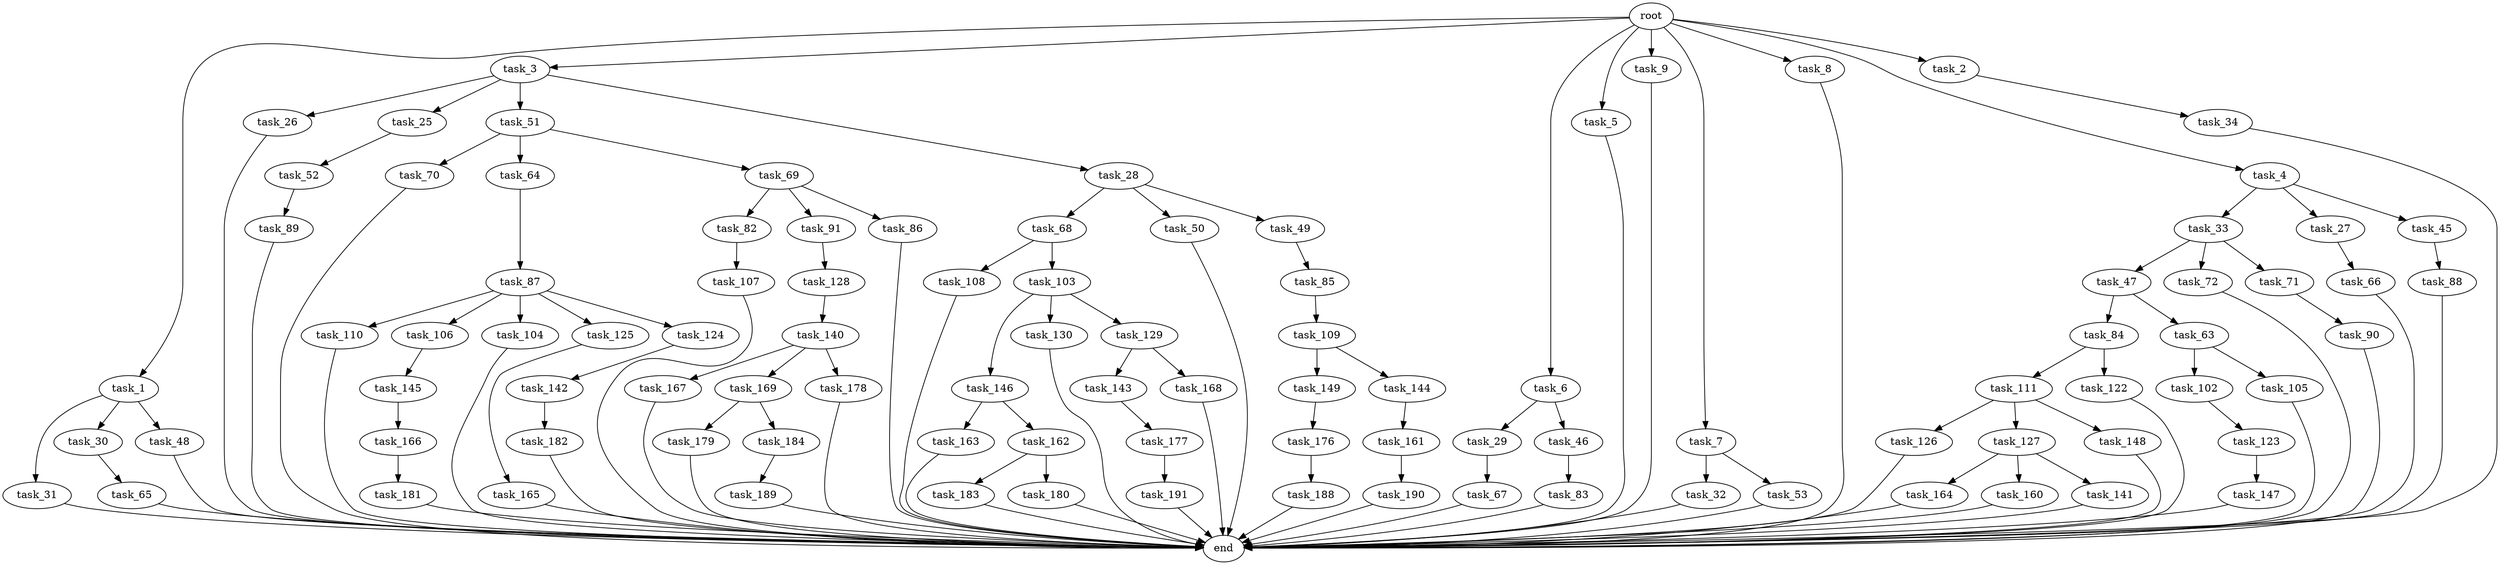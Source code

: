 digraph G {
  task_110 [size="695784701952.000000"];
  task_31 [size="214748364800.000000"];
  task_33 [size="137438953472.000000"];
  task_147 [size="214748364800.000000"];
  task_47 [size="420906795008.000000"];
  task_72 [size="420906795008.000000"];
  task_167 [size="420906795008.000000"];
  task_106 [size="695784701952.000000"];
  task_177 [size="420906795008.000000"];
  task_102 [size="137438953472.000000"];
  task_165 [size="549755813888.000000"];
  task_32 [size="137438953472.000000"];
  task_123 [size="214748364800.000000"];
  task_30 [size="214748364800.000000"];
  task_111 [size="858993459200.000000"];
  task_169 [size="420906795008.000000"];
  end [size="0.000000"];
  task_27 [size="137438953472.000000"];
  task_164 [size="549755813888.000000"];
  task_104 [size="695784701952.000000"];
  task_143 [size="420906795008.000000"];
  task_70 [size="77309411328.000000"];
  task_53 [size="137438953472.000000"];
  task_122 [size="858993459200.000000"];
  task_1 [size="1024.000000"];
  task_66 [size="309237645312.000000"];
  task_3 [size="1024.000000"];
  task_6 [size="1024.000000"];
  task_161 [size="309237645312.000000"];
  task_85 [size="420906795008.000000"];
  task_160 [size="549755813888.000000"];
  task_26 [size="695784701952.000000"];
  task_5 [size="1024.000000"];
  task_141 [size="549755813888.000000"];
  task_25 [size="695784701952.000000"];
  task_145 [size="137438953472.000000"];
  task_166 [size="34359738368.000000"];
  task_183 [size="549755813888.000000"];
  task_188 [size="309237645312.000000"];
  task_51 [size="695784701952.000000"];
  task_146 [size="137438953472.000000"];
  task_34 [size="34359738368.000000"];
  task_9 [size="1024.000000"];
  task_68 [size="137438953472.000000"];
  task_105 [size="137438953472.000000"];
  task_67 [size="34359738368.000000"];
  task_29 [size="549755813888.000000"];
  task_182 [size="309237645312.000000"];
  task_176 [size="695784701952.000000"];
  task_179 [size="34359738368.000000"];
  task_82 [size="77309411328.000000"];
  task_89 [size="214748364800.000000"];
  task_64 [size="77309411328.000000"];
  task_140 [size="420906795008.000000"];
  task_191 [size="420906795008.000000"];
  task_180 [size="549755813888.000000"];
  task_108 [size="137438953472.000000"];
  task_130 [size="137438953472.000000"];
  task_69 [size="77309411328.000000"];
  task_46 [size="549755813888.000000"];
  task_90 [size="309237645312.000000"];
  task_149 [size="214748364800.000000"];
  task_91 [size="77309411328.000000"];
  task_125 [size="695784701952.000000"];
  task_189 [size="34359738368.000000"];
  task_129 [size="137438953472.000000"];
  task_142 [size="549755813888.000000"];
  task_107 [size="695784701952.000000"];
  task_84 [size="77309411328.000000"];
  task_88 [size="549755813888.000000"];
  task_48 [size="214748364800.000000"];
  task_184 [size="34359738368.000000"];
  task_126 [size="695784701952.000000"];
  task_7 [size="1024.000000"];
  task_28 [size="695784701952.000000"];
  task_103 [size="137438953472.000000"];
  task_45 [size="137438953472.000000"];
  task_50 [size="137438953472.000000"];
  task_128 [size="77309411328.000000"];
  root [size="0.000000"];
  task_49 [size="137438953472.000000"];
  task_127 [size="695784701952.000000"];
  task_124 [size="695784701952.000000"];
  task_86 [size="77309411328.000000"];
  task_8 [size="1024.000000"];
  task_168 [size="420906795008.000000"];
  task_163 [size="309237645312.000000"];
  task_181 [size="137438953472.000000"];
  task_148 [size="695784701952.000000"];
  task_87 [size="420906795008.000000"];
  task_52 [size="309237645312.000000"];
  task_144 [size="214748364800.000000"];
  task_4 [size="1024.000000"];
  task_83 [size="34359738368.000000"];
  task_63 [size="77309411328.000000"];
  task_190 [size="420906795008.000000"];
  task_109 [size="549755813888.000000"];
  task_71 [size="420906795008.000000"];
  task_2 [size="1024.000000"];
  task_178 [size="420906795008.000000"];
  task_162 [size="309237645312.000000"];
  task_65 [size="549755813888.000000"];

  task_110 -> end [size="1.000000"];
  task_31 -> end [size="1.000000"];
  task_33 -> task_71 [size="411041792.000000"];
  task_33 -> task_72 [size="411041792.000000"];
  task_33 -> task_47 [size="411041792.000000"];
  task_147 -> end [size="1.000000"];
  task_47 -> task_84 [size="75497472.000000"];
  task_47 -> task_63 [size="75497472.000000"];
  task_72 -> end [size="1.000000"];
  task_167 -> end [size="1.000000"];
  task_106 -> task_145 [size="134217728.000000"];
  task_177 -> task_191 [size="411041792.000000"];
  task_102 -> task_123 [size="209715200.000000"];
  task_165 -> end [size="1.000000"];
  task_32 -> end [size="1.000000"];
  task_123 -> task_147 [size="209715200.000000"];
  task_30 -> task_65 [size="536870912.000000"];
  task_111 -> task_127 [size="679477248.000000"];
  task_111 -> task_126 [size="679477248.000000"];
  task_111 -> task_148 [size="679477248.000000"];
  task_169 -> task_184 [size="33554432.000000"];
  task_169 -> task_179 [size="33554432.000000"];
  task_27 -> task_66 [size="301989888.000000"];
  task_164 -> end [size="1.000000"];
  task_104 -> end [size="1.000000"];
  task_143 -> task_177 [size="411041792.000000"];
  task_70 -> end [size="1.000000"];
  task_53 -> end [size="1.000000"];
  task_122 -> end [size="1.000000"];
  task_1 -> task_30 [size="209715200.000000"];
  task_1 -> task_31 [size="209715200.000000"];
  task_1 -> task_48 [size="209715200.000000"];
  task_66 -> end [size="1.000000"];
  task_3 -> task_26 [size="679477248.000000"];
  task_3 -> task_28 [size="679477248.000000"];
  task_3 -> task_51 [size="679477248.000000"];
  task_3 -> task_25 [size="679477248.000000"];
  task_6 -> task_46 [size="536870912.000000"];
  task_6 -> task_29 [size="536870912.000000"];
  task_161 -> task_190 [size="411041792.000000"];
  task_85 -> task_109 [size="536870912.000000"];
  task_160 -> end [size="1.000000"];
  task_26 -> end [size="1.000000"];
  task_5 -> end [size="1.000000"];
  task_141 -> end [size="1.000000"];
  task_25 -> task_52 [size="301989888.000000"];
  task_145 -> task_166 [size="33554432.000000"];
  task_166 -> task_181 [size="134217728.000000"];
  task_183 -> end [size="1.000000"];
  task_188 -> end [size="1.000000"];
  task_51 -> task_64 [size="75497472.000000"];
  task_51 -> task_69 [size="75497472.000000"];
  task_51 -> task_70 [size="75497472.000000"];
  task_146 -> task_163 [size="301989888.000000"];
  task_146 -> task_162 [size="301989888.000000"];
  task_34 -> end [size="1.000000"];
  task_9 -> end [size="1.000000"];
  task_68 -> task_103 [size="134217728.000000"];
  task_68 -> task_108 [size="134217728.000000"];
  task_105 -> end [size="1.000000"];
  task_67 -> end [size="1.000000"];
  task_29 -> task_67 [size="33554432.000000"];
  task_182 -> end [size="1.000000"];
  task_176 -> task_188 [size="301989888.000000"];
  task_179 -> end [size="1.000000"];
  task_82 -> task_107 [size="679477248.000000"];
  task_89 -> end [size="1.000000"];
  task_64 -> task_87 [size="411041792.000000"];
  task_140 -> task_178 [size="411041792.000000"];
  task_140 -> task_169 [size="411041792.000000"];
  task_140 -> task_167 [size="411041792.000000"];
  task_191 -> end [size="1.000000"];
  task_180 -> end [size="1.000000"];
  task_108 -> end [size="1.000000"];
  task_130 -> end [size="1.000000"];
  task_69 -> task_82 [size="75497472.000000"];
  task_69 -> task_91 [size="75497472.000000"];
  task_69 -> task_86 [size="75497472.000000"];
  task_46 -> task_83 [size="33554432.000000"];
  task_90 -> end [size="1.000000"];
  task_149 -> task_176 [size="679477248.000000"];
  task_91 -> task_128 [size="75497472.000000"];
  task_125 -> task_165 [size="536870912.000000"];
  task_189 -> end [size="1.000000"];
  task_129 -> task_143 [size="411041792.000000"];
  task_129 -> task_168 [size="411041792.000000"];
  task_142 -> task_182 [size="301989888.000000"];
  task_107 -> end [size="1.000000"];
  task_84 -> task_122 [size="838860800.000000"];
  task_84 -> task_111 [size="838860800.000000"];
  task_88 -> end [size="1.000000"];
  task_48 -> end [size="1.000000"];
  task_184 -> task_189 [size="33554432.000000"];
  task_126 -> end [size="1.000000"];
  task_7 -> task_32 [size="134217728.000000"];
  task_7 -> task_53 [size="134217728.000000"];
  task_28 -> task_50 [size="134217728.000000"];
  task_28 -> task_68 [size="134217728.000000"];
  task_28 -> task_49 [size="134217728.000000"];
  task_103 -> task_130 [size="134217728.000000"];
  task_103 -> task_129 [size="134217728.000000"];
  task_103 -> task_146 [size="134217728.000000"];
  task_45 -> task_88 [size="536870912.000000"];
  task_50 -> end [size="1.000000"];
  task_128 -> task_140 [size="411041792.000000"];
  root -> task_9 [size="1.000000"];
  root -> task_5 [size="1.000000"];
  root -> task_7 [size="1.000000"];
  root -> task_2 [size="1.000000"];
  root -> task_1 [size="1.000000"];
  root -> task_8 [size="1.000000"];
  root -> task_4 [size="1.000000"];
  root -> task_3 [size="1.000000"];
  root -> task_6 [size="1.000000"];
  task_49 -> task_85 [size="411041792.000000"];
  task_127 -> task_164 [size="536870912.000000"];
  task_127 -> task_141 [size="536870912.000000"];
  task_127 -> task_160 [size="536870912.000000"];
  task_124 -> task_142 [size="536870912.000000"];
  task_86 -> end [size="1.000000"];
  task_8 -> end [size="1.000000"];
  task_168 -> end [size="1.000000"];
  task_163 -> end [size="1.000000"];
  task_181 -> end [size="1.000000"];
  task_148 -> end [size="1.000000"];
  task_87 -> task_110 [size="679477248.000000"];
  task_87 -> task_106 [size="679477248.000000"];
  task_87 -> task_124 [size="679477248.000000"];
  task_87 -> task_104 [size="679477248.000000"];
  task_87 -> task_125 [size="679477248.000000"];
  task_52 -> task_89 [size="209715200.000000"];
  task_144 -> task_161 [size="301989888.000000"];
  task_4 -> task_27 [size="134217728.000000"];
  task_4 -> task_33 [size="134217728.000000"];
  task_4 -> task_45 [size="134217728.000000"];
  task_83 -> end [size="1.000000"];
  task_63 -> task_105 [size="134217728.000000"];
  task_63 -> task_102 [size="134217728.000000"];
  task_190 -> end [size="1.000000"];
  task_109 -> task_144 [size="209715200.000000"];
  task_109 -> task_149 [size="209715200.000000"];
  task_71 -> task_90 [size="301989888.000000"];
  task_2 -> task_34 [size="33554432.000000"];
  task_178 -> end [size="1.000000"];
  task_162 -> task_180 [size="536870912.000000"];
  task_162 -> task_183 [size="536870912.000000"];
  task_65 -> end [size="1.000000"];
}
